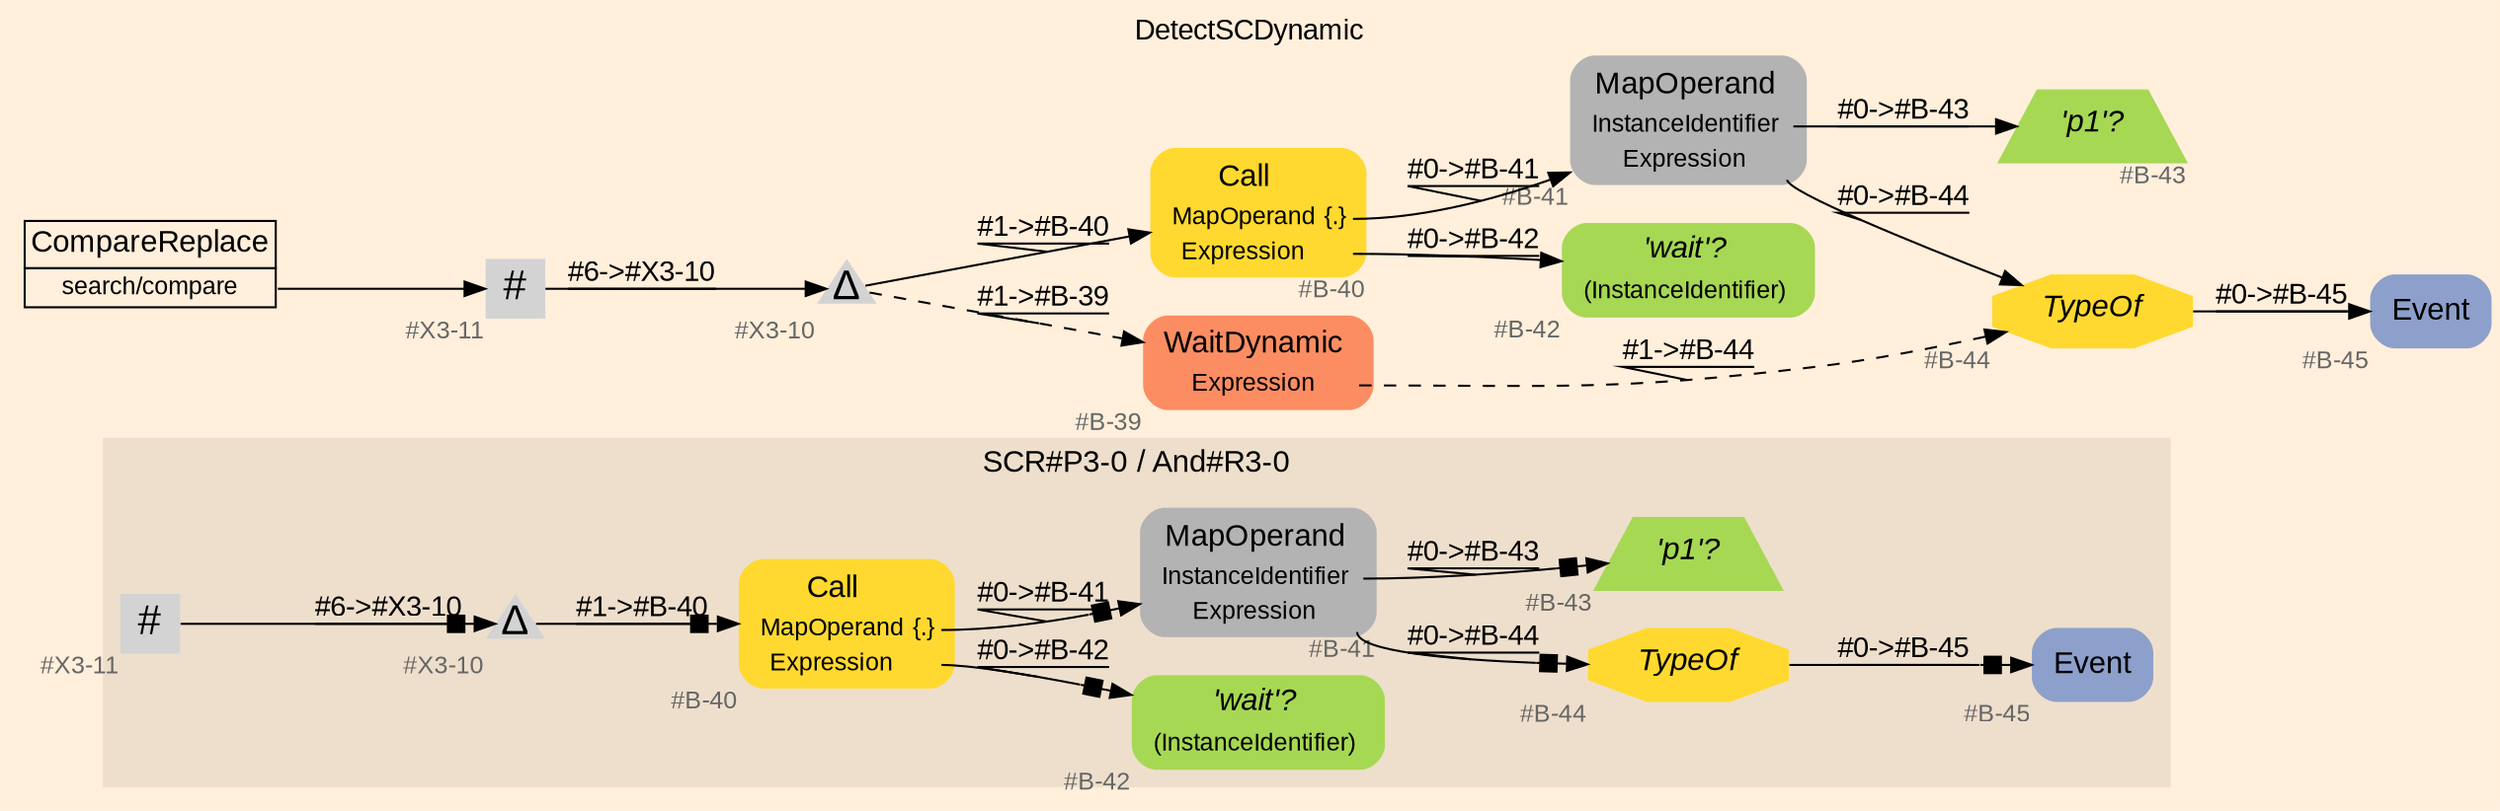digraph "DetectSCDynamic" {
label = "DetectSCDynamic"
labelloc = t
graph [
    rankdir = "LR"
    ranksep = 0.3
    bgcolor = antiquewhite1
    color = black
    fontcolor = black
    fontname = "Arial"
];
node [
    fontname = "Arial"
];
edge [
    fontname = "Arial"
];

// -------------------- figure And#R3-0 --------------------
// -------- region And#R3-0 ----------
subgraph "clusterAnd#R3-0" {
    label = "SCR#P3-0 / And#R3-0"
    style = "filled"
    color = antiquewhite2
    fontsize = "15"
    // -------- block And#R3-0/#B-40 ----------
    "And#R3-0/#B-40" [
        fillcolor = "/set28/6"
        xlabel = "#B-40"
        fontsize = "12"
        fontcolor = grey40
        shape = "plaintext"
        label = <<TABLE BORDER="0" CELLBORDER="0" CELLSPACING="0">
         <TR><TD><FONT COLOR="black" POINT-SIZE="15">Call</FONT></TD></TR>
         <TR><TD><FONT COLOR="black" POINT-SIZE="12">MapOperand</FONT></TD><TD PORT="port0"><FONT COLOR="black" POINT-SIZE="12">{.}</FONT></TD></TR>
         <TR><TD><FONT COLOR="black" POINT-SIZE="12">Expression</FONT></TD><TD PORT="port1"></TD></TR>
        </TABLE>>
        style = "rounded,filled"
    ];
    
    // -------- block And#R3-0/#B-41 ----------
    "And#R3-0/#B-41" [
        fillcolor = "/set28/8"
        xlabel = "#B-41"
        fontsize = "12"
        fontcolor = grey40
        shape = "plaintext"
        label = <<TABLE BORDER="0" CELLBORDER="0" CELLSPACING="0">
         <TR><TD><FONT COLOR="black" POINT-SIZE="15">MapOperand</FONT></TD></TR>
         <TR><TD><FONT COLOR="black" POINT-SIZE="12">InstanceIdentifier</FONT></TD><TD PORT="port0"></TD></TR>
         <TR><TD><FONT COLOR="black" POINT-SIZE="12">Expression</FONT></TD><TD PORT="port1"></TD></TR>
        </TABLE>>
        style = "rounded,filled"
    ];
    
    // -------- block And#R3-0/#B-42 ----------
    "And#R3-0/#B-42" [
        fillcolor = "/set28/5"
        xlabel = "#B-42"
        fontsize = "12"
        fontcolor = grey40
        shape = "plaintext"
        label = <<TABLE BORDER="0" CELLBORDER="0" CELLSPACING="0">
         <TR><TD><FONT COLOR="black" POINT-SIZE="15"><I>'wait'?</I></FONT></TD></TR>
         <TR><TD><FONT COLOR="black" POINT-SIZE="12">(InstanceIdentifier)</FONT></TD><TD PORT="port0"></TD></TR>
        </TABLE>>
        style = "rounded,filled"
    ];
    
    // -------- block And#R3-0/#B-43 ----------
    "And#R3-0/#B-43" [
        fillcolor = "/set28/5"
        xlabel = "#B-43"
        fontsize = "12"
        fontcolor = grey40
        shape = "trapezium"
        label = <<FONT COLOR="black" POINT-SIZE="15"><I>'p1'?</I></FONT>>
        style = "filled"
        penwidth = 0.0
    ];
    
    // -------- block And#R3-0/#B-44 ----------
    "And#R3-0/#B-44" [
        fillcolor = "/set28/6"
        xlabel = "#B-44"
        fontsize = "12"
        fontcolor = grey40
        shape = "octagon"
        label = <<FONT COLOR="black" POINT-SIZE="15"><I>TypeOf</I></FONT>>
        style = "filled"
        penwidth = 0.0
    ];
    
    // -------- block And#R3-0/#B-45 ----------
    "And#R3-0/#B-45" [
        fillcolor = "/set28/3"
        xlabel = "#B-45"
        fontsize = "12"
        fontcolor = grey40
        shape = "plaintext"
        label = <<TABLE BORDER="0" CELLBORDER="0" CELLSPACING="0">
         <TR><TD><FONT COLOR="black" POINT-SIZE="15">Event</FONT></TD></TR>
        </TABLE>>
        style = "rounded,filled"
    ];
    
    // -------- block And#R3-0/#X3-10 ----------
    "And#R3-0/#X3-10" [
        xlabel = "#X3-10"
        fontsize = "12"
        fontcolor = grey40
        shape = "triangle"
        label = <<FONT COLOR="black" POINT-SIZE="20">Δ</FONT>>
        style = "filled"
        penwidth = 0.0
        fixedsize = true
        width = 0.4
        height = 0.4
    ];
    
    // -------- block And#R3-0/#X3-11 ----------
    "And#R3-0/#X3-11" [
        xlabel = "#X3-11"
        fontsize = "12"
        fontcolor = grey40
        shape = "square"
        label = <<FONT COLOR="black" POINT-SIZE="20">#</FONT>>
        style = "filled"
        penwidth = 0.0
        fixedsize = true
        width = 0.4
        height = 0.4
    ];
    
}

"And#R3-0/#B-40":port0 -> "And#R3-0/#B-41" [
    arrowhead="normalnonebox"
    label = "#0-&gt;#B-41"
    decorate = true
    color = black
    fontcolor = black
];

"And#R3-0/#B-40":port1 -> "And#R3-0/#B-42" [
    arrowhead="normalnonebox"
    label = "#0-&gt;#B-42"
    decorate = true
    color = black
    fontcolor = black
];

"And#R3-0/#B-41":port0 -> "And#R3-0/#B-43" [
    arrowhead="normalnonebox"
    label = "#0-&gt;#B-43"
    decorate = true
    color = black
    fontcolor = black
];

"And#R3-0/#B-41":port1 -> "And#R3-0/#B-44" [
    arrowhead="normalnonebox"
    label = "#0-&gt;#B-44"
    decorate = true
    color = black
    fontcolor = black
];

"And#R3-0/#B-44" -> "And#R3-0/#B-45" [
    arrowhead="normalnonebox"
    label = "#0-&gt;#B-45"
    decorate = true
    color = black
    fontcolor = black
];

"And#R3-0/#X3-10" -> "And#R3-0/#B-40" [
    arrowhead="normalnonebox"
    label = "#1-&gt;#B-40"
    decorate = true
    color = black
    fontcolor = black
];

"And#R3-0/#X3-11" -> "And#R3-0/#X3-10" [
    arrowhead="normalnonebox"
    label = "#6-&gt;#X3-10"
    decorate = true
    color = black
    fontcolor = black
];


// -------------------- transformation figure --------------------
// -------- block CR#X3-12 ----------
"CR#X3-12" [
    fillcolor = antiquewhite1
    fontsize = "12"
    fontcolor = grey40
    shape = "plaintext"
    label = <<TABLE BORDER="0" CELLBORDER="1" CELLSPACING="0">
     <TR><TD><FONT COLOR="black" POINT-SIZE="15">CompareReplace</FONT></TD></TR>
     <TR><TD PORT="port0"><FONT COLOR="black" POINT-SIZE="12">search/compare</FONT></TD></TR>
    </TABLE>>
    style = "filled"
    color = black
];

// -------- block #X3-11 ----------
"#X3-11" [
    xlabel = "#X3-11"
    fontsize = "12"
    fontcolor = grey40
    shape = "square"
    label = <<FONT COLOR="black" POINT-SIZE="20">#</FONT>>
    style = "filled"
    penwidth = 0.0
    fixedsize = true
    width = 0.4
    height = 0.4
];

// -------- block #X3-10 ----------
"#X3-10" [
    xlabel = "#X3-10"
    fontsize = "12"
    fontcolor = grey40
    shape = "triangle"
    label = <<FONT COLOR="black" POINT-SIZE="20">Δ</FONT>>
    style = "filled"
    penwidth = 0.0
    fixedsize = true
    width = 0.4
    height = 0.4
];

// -------- block #B-40 ----------
"#B-40" [
    fillcolor = "/set28/6"
    xlabel = "#B-40"
    fontsize = "12"
    fontcolor = grey40
    shape = "plaintext"
    label = <<TABLE BORDER="0" CELLBORDER="0" CELLSPACING="0">
     <TR><TD><FONT COLOR="black" POINT-SIZE="15">Call</FONT></TD></TR>
     <TR><TD><FONT COLOR="black" POINT-SIZE="12">MapOperand</FONT></TD><TD PORT="port0"><FONT COLOR="black" POINT-SIZE="12">{.}</FONT></TD></TR>
     <TR><TD><FONT COLOR="black" POINT-SIZE="12">Expression</FONT></TD><TD PORT="port1"></TD></TR>
    </TABLE>>
    style = "rounded,filled"
];

// -------- block #B-41 ----------
"#B-41" [
    fillcolor = "/set28/8"
    xlabel = "#B-41"
    fontsize = "12"
    fontcolor = grey40
    shape = "plaintext"
    label = <<TABLE BORDER="0" CELLBORDER="0" CELLSPACING="0">
     <TR><TD><FONT COLOR="black" POINT-SIZE="15">MapOperand</FONT></TD></TR>
     <TR><TD><FONT COLOR="black" POINT-SIZE="12">InstanceIdentifier</FONT></TD><TD PORT="port0"></TD></TR>
     <TR><TD><FONT COLOR="black" POINT-SIZE="12">Expression</FONT></TD><TD PORT="port1"></TD></TR>
    </TABLE>>
    style = "rounded,filled"
];

// -------- block #B-43 ----------
"#B-43" [
    fillcolor = "/set28/5"
    xlabel = "#B-43"
    fontsize = "12"
    fontcolor = grey40
    shape = "trapezium"
    label = <<FONT COLOR="black" POINT-SIZE="15"><I>'p1'?</I></FONT>>
    style = "filled"
    penwidth = 0.0
];

// -------- block #B-44 ----------
"#B-44" [
    fillcolor = "/set28/6"
    xlabel = "#B-44"
    fontsize = "12"
    fontcolor = grey40
    shape = "octagon"
    label = <<FONT COLOR="black" POINT-SIZE="15"><I>TypeOf</I></FONT>>
    style = "filled"
    penwidth = 0.0
];

// -------- block #B-45 ----------
"#B-45" [
    fillcolor = "/set28/3"
    xlabel = "#B-45"
    fontsize = "12"
    fontcolor = grey40
    shape = "plaintext"
    label = <<TABLE BORDER="0" CELLBORDER="0" CELLSPACING="0">
     <TR><TD><FONT COLOR="black" POINT-SIZE="15">Event</FONT></TD></TR>
    </TABLE>>
    style = "rounded,filled"
];

// -------- block #B-42 ----------
"#B-42" [
    fillcolor = "/set28/5"
    xlabel = "#B-42"
    fontsize = "12"
    fontcolor = grey40
    shape = "plaintext"
    label = <<TABLE BORDER="0" CELLBORDER="0" CELLSPACING="0">
     <TR><TD><FONT COLOR="black" POINT-SIZE="15"><I>'wait'?</I></FONT></TD></TR>
     <TR><TD><FONT COLOR="black" POINT-SIZE="12">(InstanceIdentifier)</FONT></TD><TD PORT="port0"></TD></TR>
    </TABLE>>
    style = "rounded,filled"
];

// -------- block #B-39 ----------
"#B-39" [
    fillcolor = "/set28/2"
    xlabel = "#B-39"
    fontsize = "12"
    fontcolor = grey40
    shape = "plaintext"
    label = <<TABLE BORDER="0" CELLBORDER="0" CELLSPACING="0">
     <TR><TD><FONT COLOR="black" POINT-SIZE="15">WaitDynamic</FONT></TD></TR>
     <TR><TD><FONT COLOR="black" POINT-SIZE="12">Expression</FONT></TD><TD PORT="port0"></TD></TR>
    </TABLE>>
    style = "rounded,filled"
];

"CR#X3-12":port0 -> "#X3-11" [
    label = ""
    decorate = true
    color = black
    fontcolor = black
];

"#X3-11" -> "#X3-10" [
    label = "#6-&gt;#X3-10"
    decorate = true
    color = black
    fontcolor = black
];

"#X3-10" -> "#B-40" [
    label = "#1-&gt;#B-40"
    decorate = true
    color = black
    fontcolor = black
];

"#X3-10" -> "#B-39" [
    style="dashed"
    label = "#1-&gt;#B-39"
    decorate = true
    color = black
    fontcolor = black
];

"#B-40":port0 -> "#B-41" [
    label = "#0-&gt;#B-41"
    decorate = true
    color = black
    fontcolor = black
];

"#B-40":port1 -> "#B-42" [
    label = "#0-&gt;#B-42"
    decorate = true
    color = black
    fontcolor = black
];

"#B-41":port0 -> "#B-43" [
    label = "#0-&gt;#B-43"
    decorate = true
    color = black
    fontcolor = black
];

"#B-41":port1 -> "#B-44" [
    label = "#0-&gt;#B-44"
    decorate = true
    color = black
    fontcolor = black
];

"#B-44" -> "#B-45" [
    label = "#0-&gt;#B-45"
    decorate = true
    color = black
    fontcolor = black
];

"#B-39":port0 -> "#B-44" [
    style="dashed"
    label = "#1-&gt;#B-44"
    decorate = true
    color = black
    fontcolor = black
];


}
